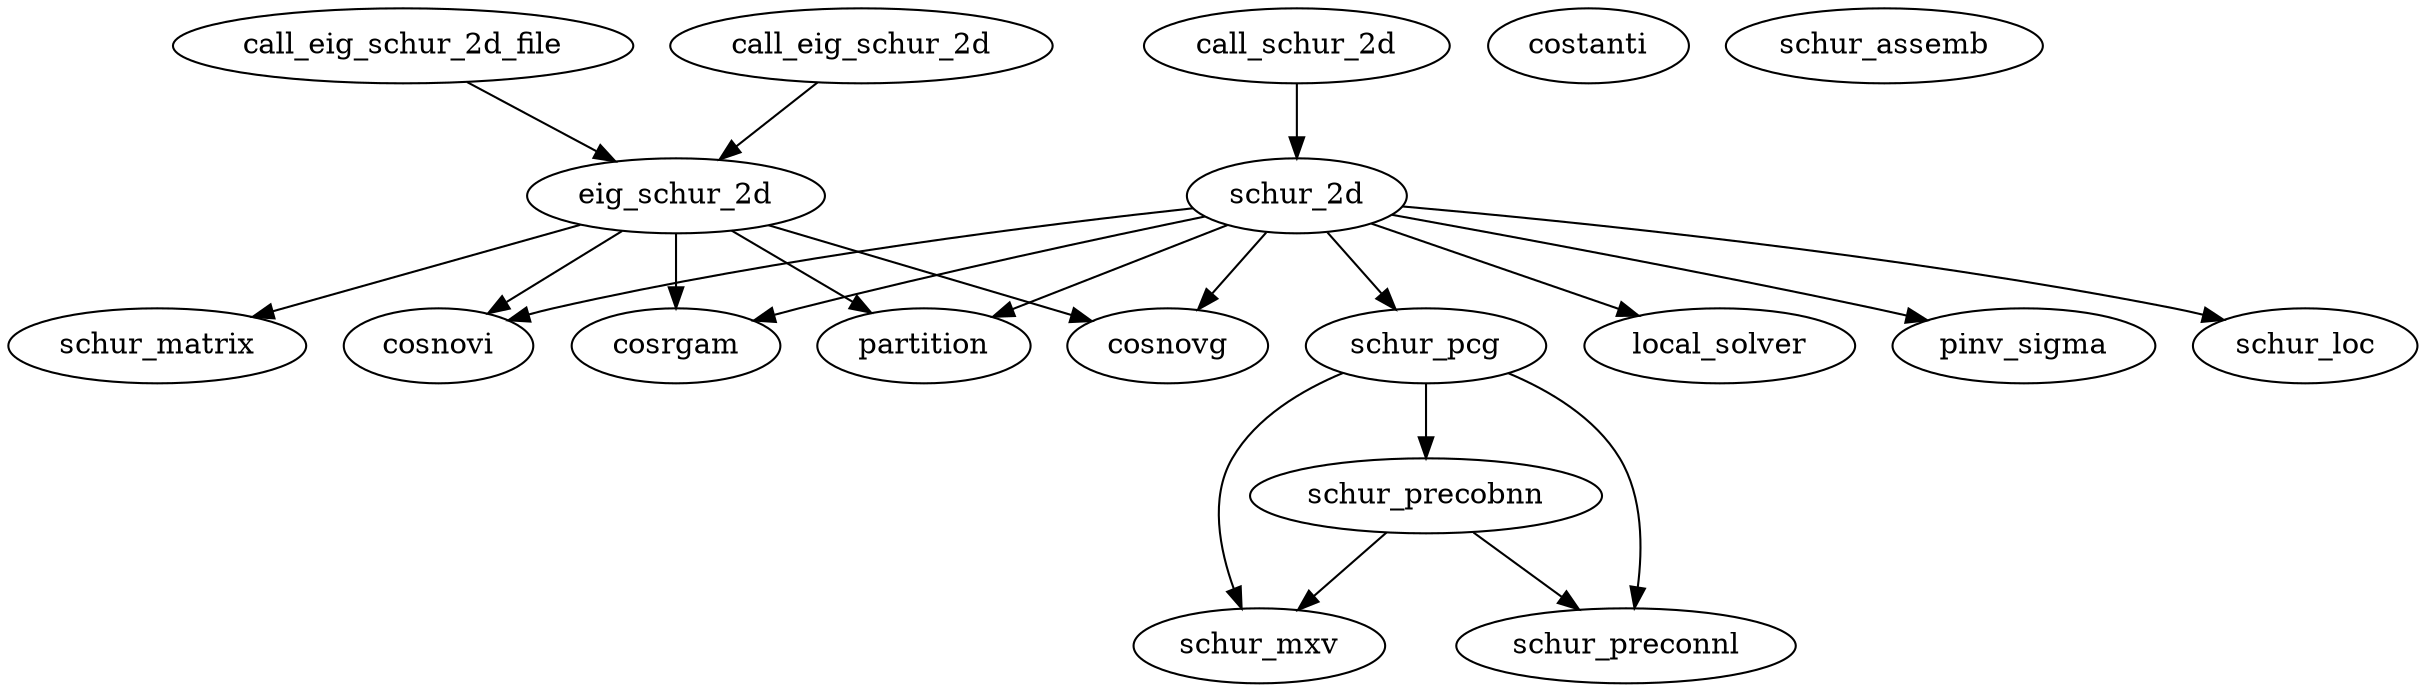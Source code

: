 /* Created by mdot for Matlab */
digraph m2html {
  call_eig_schur_2d -> eig_schur_2d;
  call_eig_schur_2d_file -> eig_schur_2d;
  call_schur_2d -> schur_2d;
  eig_schur_2d -> cosnovg;
  eig_schur_2d -> cosnovi;
  eig_schur_2d -> cosrgam;
  eig_schur_2d -> partition;
  eig_schur_2d -> schur_matrix;
  schur_2d -> cosnovg;
  schur_2d -> cosnovi;
  schur_2d -> cosrgam;
  schur_2d -> local_solver;
  schur_2d -> partition;
  schur_2d -> pinv_sigma;
  schur_2d -> schur_loc;
  schur_2d -> schur_pcg;
  schur_pcg -> schur_mxv;
  schur_pcg -> schur_precobnn;
  schur_pcg -> schur_preconnl;
  schur_precobnn -> schur_mxv;
  schur_precobnn -> schur_preconnl;

  call_eig_schur_2d [URL="call_eig_schur_2d.html"];
  call_eig_schur_2d_file [URL="call_eig_schur_2d_file.html"];
  call_schur_2d [URL="call_schur_2d.html"];
  cosnovg [URL="cosnovg.html"];
  cosnovi [URL="cosnovi.html"];
  cosrgam [URL="cosrgam.html"];
  costanti [URL="costanti.html"];
  eig_schur_2d [URL="eig_schur_2d.html"];
  local_solver [URL="local_solver.html"];
  partition [URL="partition.html"];
  pinv_sigma [URL="pinv_sigma.html"];
  schur_2d [URL="schur_2d.html"];
  schur_assemb [URL="schur_assemb.html"];
  schur_loc [URL="schur_loc.html"];
  schur_matrix [URL="schur_matrix.html"];
  schur_mxv [URL="schur_mxv.html"];
  schur_pcg [URL="schur_pcg.html"];
  schur_precobnn [URL="schur_precobnn.html"];
  schur_preconnl [URL="schur_preconnl.html"];
}